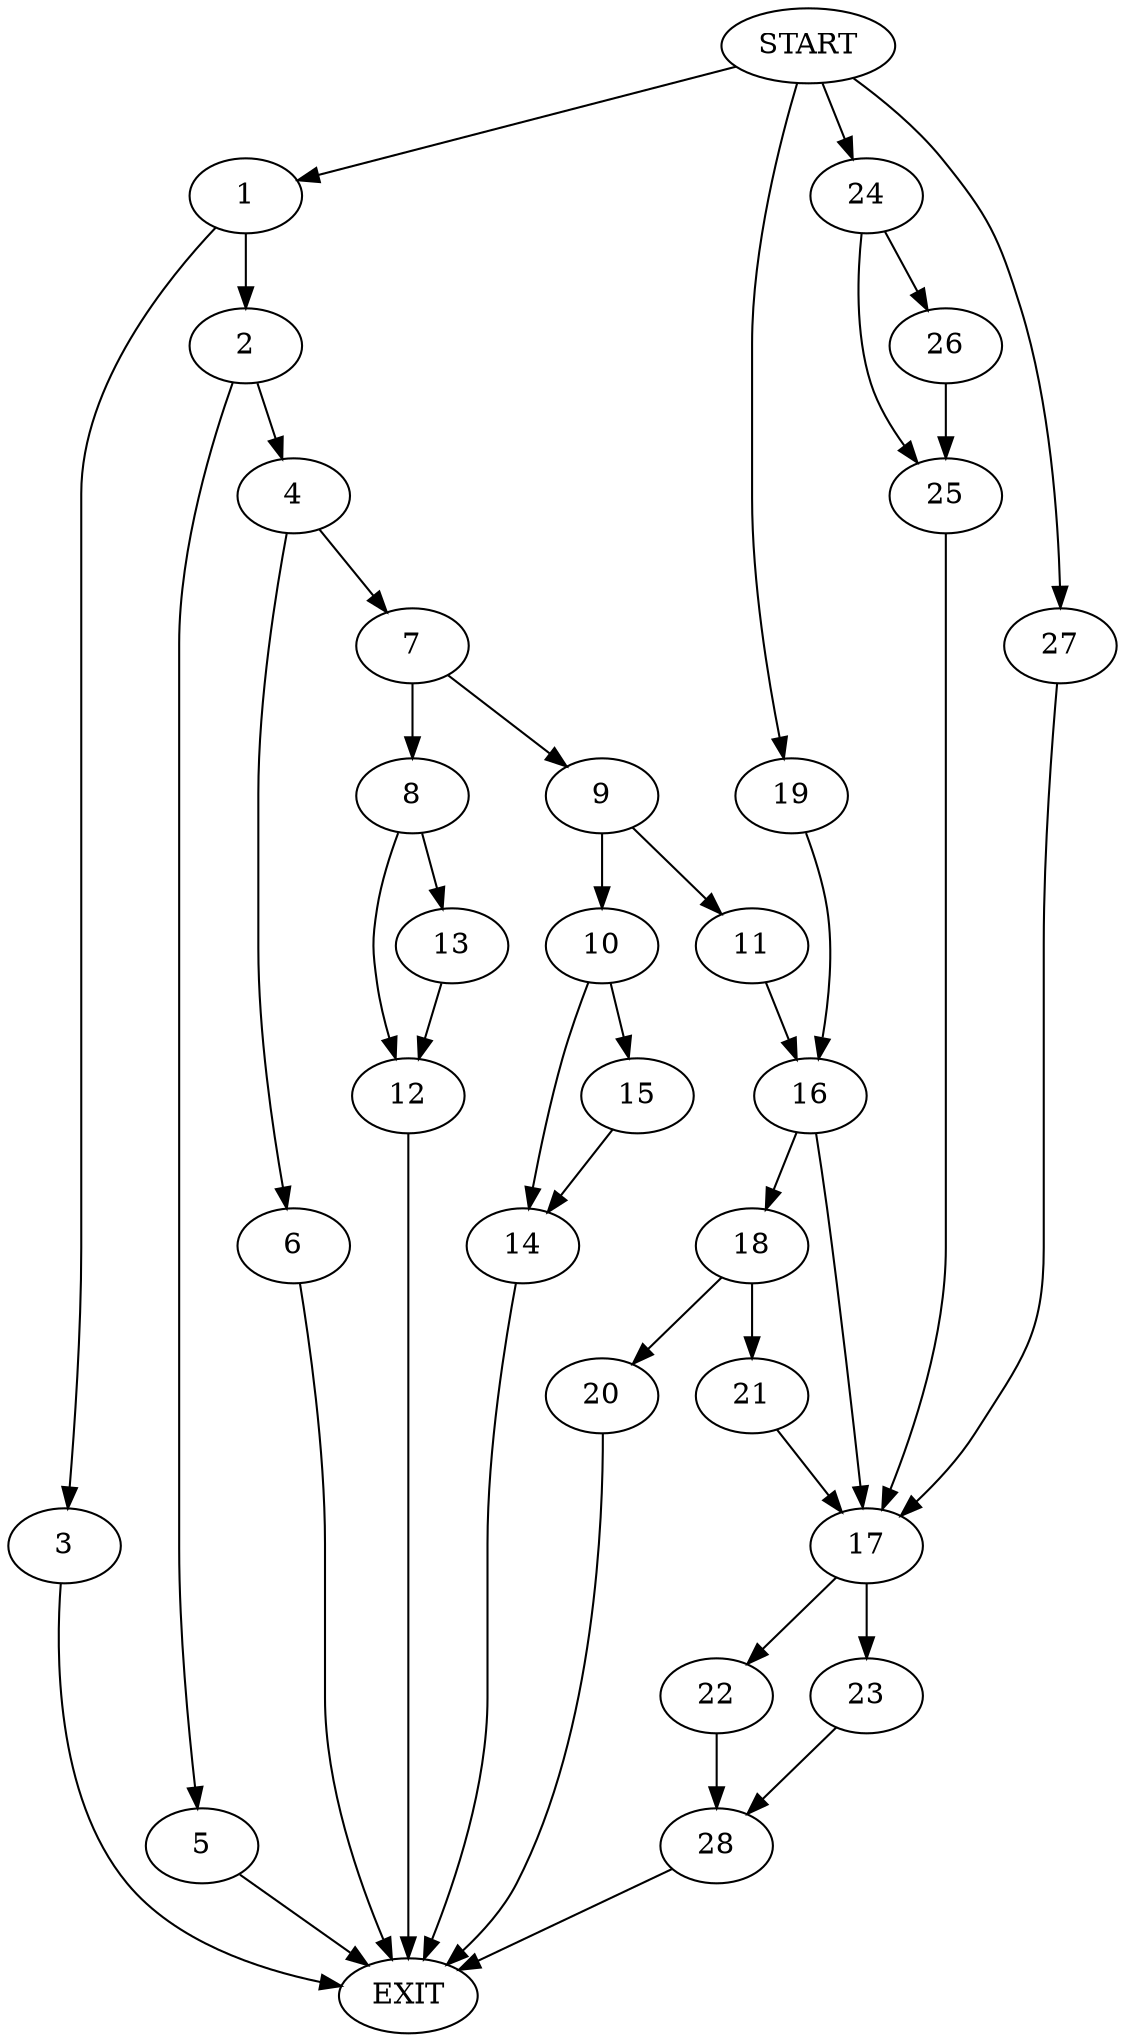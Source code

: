 digraph {
0 [label="START"]
29 [label="EXIT"]
0 -> 1
1 -> 2
1 -> 3
3 -> 29
2 -> 4
2 -> 5
5 -> 29
4 -> 6
4 -> 7
7 -> 8
7 -> 9
6 -> 29
9 -> 10
9 -> 11
8 -> 12
8 -> 13
13 -> 12
12 -> 29
10 -> 14
10 -> 15
11 -> 16
15 -> 14
14 -> 29
16 -> 17
16 -> 18
0 -> 19
19 -> 16
18 -> 20
18 -> 21
17 -> 22
17 -> 23
21 -> 17
20 -> 29
0 -> 24
24 -> 25
24 -> 26
26 -> 25
25 -> 17
0 -> 27
27 -> 17
22 -> 28
23 -> 28
28 -> 29
}
